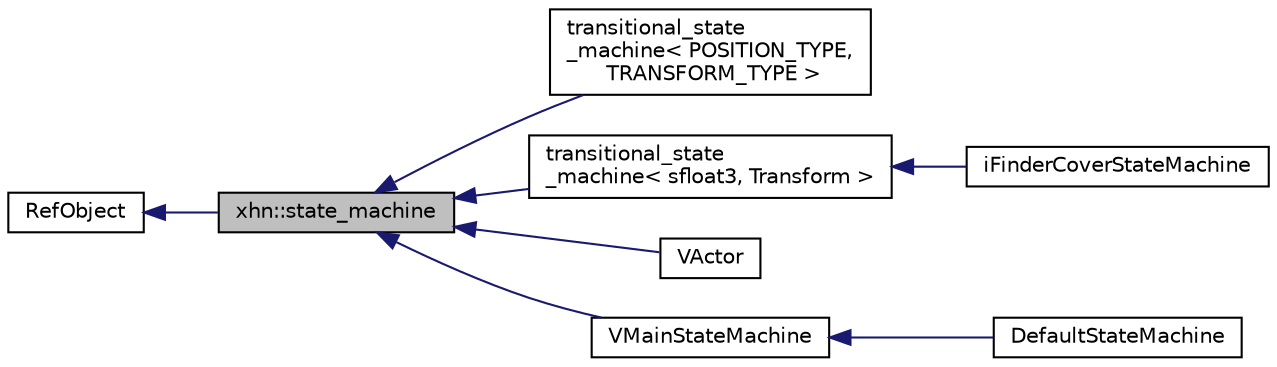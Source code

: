 digraph "xhn::state_machine"
{
  edge [fontname="Helvetica",fontsize="10",labelfontname="Helvetica",labelfontsize="10"];
  node [fontname="Helvetica",fontsize="10",shape=record];
  rankdir="LR";
  Node1 [label="xhn::state_machine",height=0.2,width=0.4,color="black", fillcolor="grey75", style="filled", fontcolor="black"];
  Node2 -> Node1 [dir="back",color="midnightblue",fontsize="10",style="solid",fontname="Helvetica"];
  Node2 [label="RefObject",height=0.2,width=0.4,color="black", fillcolor="white", style="filled",URL="$class_ref_object.html"];
  Node1 -> Node3 [dir="back",color="midnightblue",fontsize="10",style="solid",fontname="Helvetica"];
  Node3 [label="transitional_state\l_machine\< POSITION_TYPE,\l TRANSFORM_TYPE \>",height=0.2,width=0.4,color="black", fillcolor="white", style="filled",URL="$classtransitional__state__machine.html"];
  Node1 -> Node4 [dir="back",color="midnightblue",fontsize="10",style="solid",fontname="Helvetica"];
  Node4 [label="transitional_state\l_machine\< sfloat3, Transform \>",height=0.2,width=0.4,color="black", fillcolor="white", style="filled",URL="$classtransitional__state__machine.html"];
  Node4 -> Node5 [dir="back",color="midnightblue",fontsize="10",style="solid",fontname="Helvetica"];
  Node5 [label="iFinderCoverStateMachine",height=0.2,width=0.4,color="black", fillcolor="white", style="filled",URL="$classi_finder_cover_state_machine.html"];
  Node1 -> Node6 [dir="back",color="midnightblue",fontsize="10",style="solid",fontname="Helvetica"];
  Node6 [label="VActor",height=0.2,width=0.4,color="black", fillcolor="white", style="filled",URL="$class_v_actor.html"];
  Node1 -> Node7 [dir="back",color="midnightblue",fontsize="10",style="solid",fontname="Helvetica"];
  Node7 [label="VMainStateMachine",height=0.2,width=0.4,color="black", fillcolor="white", style="filled",URL="$class_v_main_state_machine.html",tooltip="VMainStateMachine 主状态机 "];
  Node7 -> Node8 [dir="back",color="midnightblue",fontsize="10",style="solid",fontname="Helvetica"];
  Node8 [label="DefaultStateMachine",height=0.2,width=0.4,color="black", fillcolor="white", style="filled",URL="$class_default_state_machine.html",tooltip="DefaultStateMachine 默认的主状态机 "];
}
